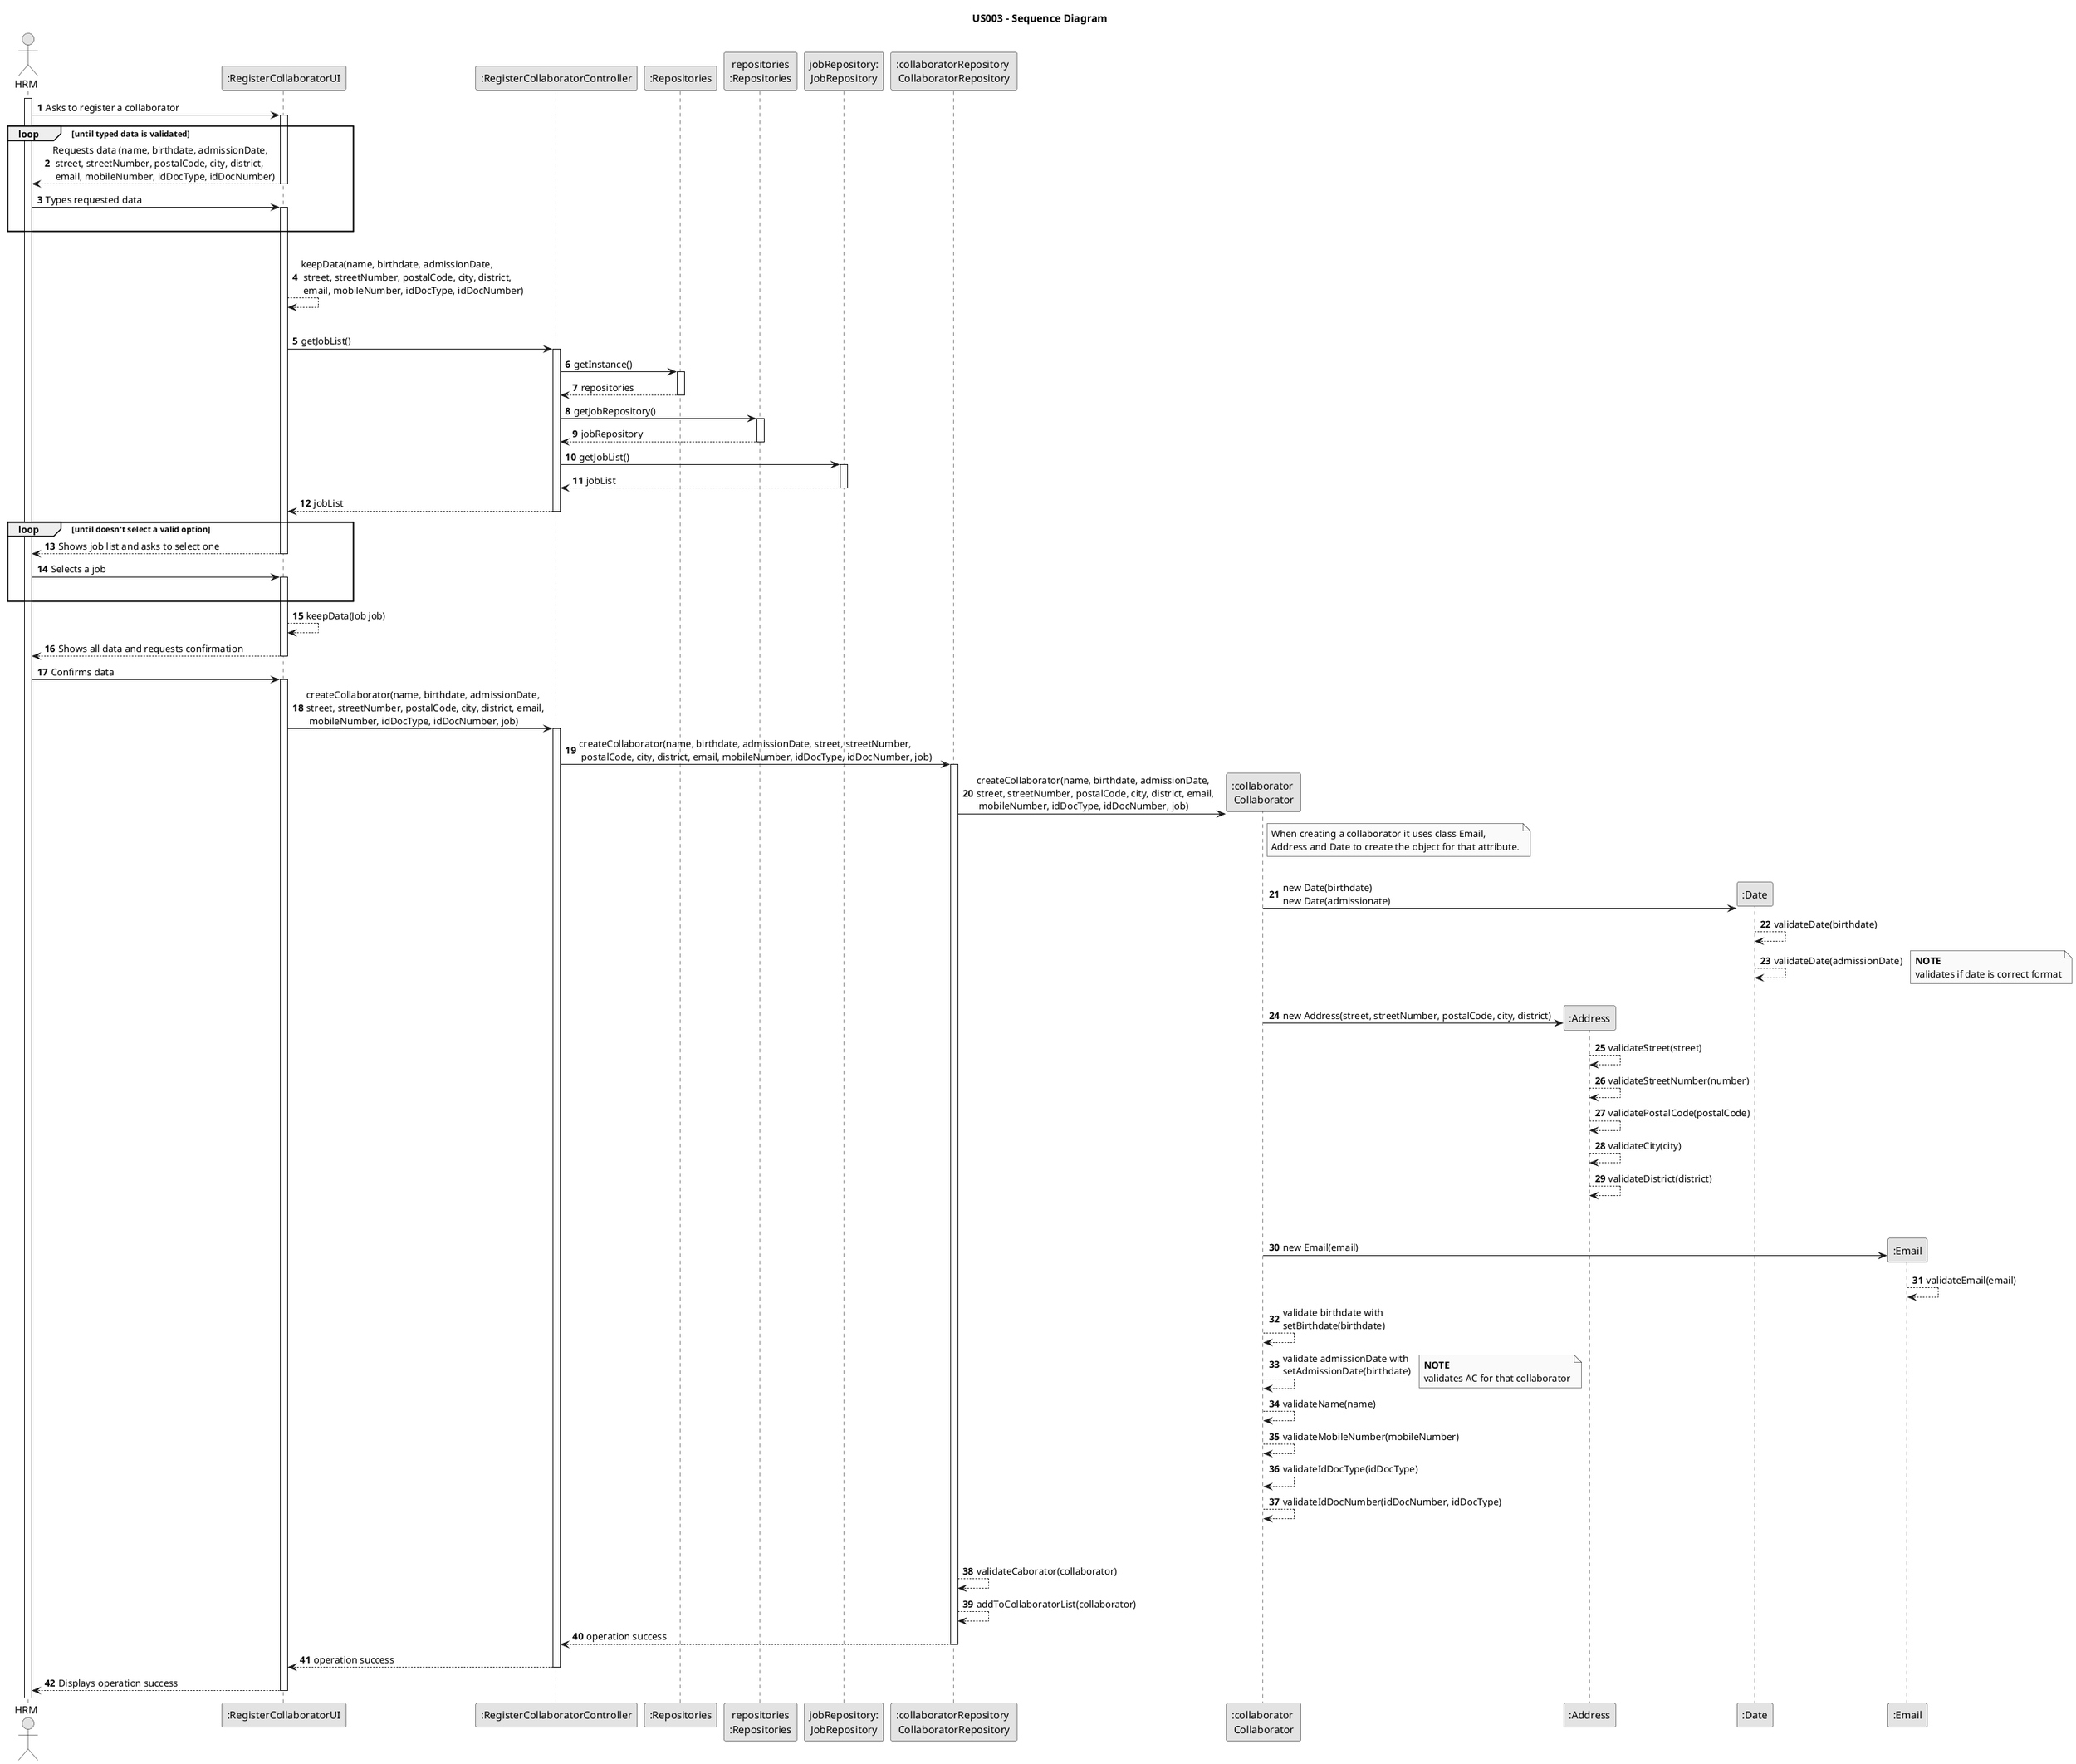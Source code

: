 @startuml
skinparam monochrome true
skinparam packageStyle rectangle
skinparam shadowing false

title US003 - Sequence Diagram

autonumber

actor "HRM" as HRM
participant ":RegisterCollaboratorUI" as UI
participant ":RegisterCollaboratorController" as CTRL
participant ":Repositories" as RepositorySingleton
participant "repositories\n:Repositories" as PLAT
participant "jobRepository:\nJobRepository" as JobRepository
participant ":collaboratorRepository \nCollaboratorRepository" as COLREP
participant ":collaborator \nCollaborator" as COL
participant ":Address" as Address
participant ":Date" as Date
participant ":Email" as Email

activate HRM

    HRM -> UI : Asks to register a collaborator

    activate UI
    loop until typed data is validated

        UI --> HRM : Requests data (name, birthdate, admissionDate,\n street, streetNumber, postalCode, city, district,\n email, mobileNumber, idDocType, idDocNumber)
    deactivate UI



    HRM -> UI : Types requested data


    activate UI
    |||

    end
    |||
        UI --> UI : keepData(name, birthdate, admissionDate,\n street, streetNumber, postalCode, city, district,\n email, mobileNumber, idDocType, idDocNumber)
        |||
        UI -> CTRL : getJobList()


        activate CTRL

            CTRL -> RepositorySingleton : getInstance()

            activate RepositorySingleton

            RepositorySingleton --> CTRL : repositories
            deactivate RepositorySingleton

            CTRL -> PLAT : getJobRepository()
            activate PLAT

            PLAT --> CTRL : jobRepository
            deactivate PLAT

            CTRL -> JobRepository : getJobList()
            activate JobRepository

            JobRepository --> CTRL : jobList
            deactivate JobRepository

            CTRL --> UI : jobList
        deactivate CTRL
        loop until doesn't select a valid option
        UI --> HRM : Shows job list and asks to select one
    deactivate UI

    HRM -> UI : Selects a job

    activate UI
    |||
    end loop

        UI --> UI : keepData(Job job)
        UI --> HRM : Shows all data and requests confirmation
    deactivate UI


    HRM -> UI : Confirms data

    activate UI

        UI -> CTRL : createCollaborator(name, birthdate, admissionDate,\nstreet, streetNumber, postalCode, city, district, email,\n mobileNumber, idDocType, idDocNumber, job)
        activate CTRL



            CTRL -> COLREP : createCollaborator(name, birthdate, admissionDate, street, streetNumber,\n postalCode, city, district, email, mobileNumber, idDocType, idDocNumber, job)
            activate COLREP

                COLREP -> COL** : createCollaborator(name, birthdate, admissionDate,\nstreet, streetNumber, postalCode, city, district, email,\n mobileNumber, idDocType, idDocNumber, job)
                note right of COL : When creating a collaborator it uses class Email,\nAddress and Date to create the object for that attribute.

              |||

               COL -> Date** : new Date(birthdate) \nnew Date(admissionate)

               Date --> Date : validateDate(birthdate)

               Date --> Date : validateDate(admissionDate)
               note right
               **NOTE**
               validates if date is correct format
               end note




               |||
               COL -> Address** : new Address(street, streetNumber, postalCode, city, district)

                Address --> Address : validateStreet(street)
                Address --> Address : validateStreetNumber(number)
                Address --> Address : validatePostalCode(postalCode)
                Address --> Address : validateCity(city)
                Address --> Address : validateDistrict(district)

                |||
                |||



                COL -> Email** : new Email(email)

                Email --> Email : validateEmail(email)

                COL --> COL : validate birthdate with \nsetBirthdate(birthdate)
                COL --> COL : validate admissionDate with \nsetAdmissionDate(birthdate)
                               note right
                                              **NOTE**
                                              validates AC for that collaborator
                                              end note
                COL --> COL : validateName(name)
                COL --> COL : validateMobileNumber(mobileNumber)
                COL --> COL : validateIdDocType(idDocType)
                COL --> COL : validateIdDocNumber(idDocNumber, idDocType)


                |||
                |||

                COLREP --> COLREP : validateCaborator(collaborator)
                COLREP --> COLREP : addToCollaboratorList(collaborator)
                COLREP --> CTRL : operation success

            deactivate COLREP

            CTRL --> UI : operation success
        deactivate CTRL

        UI --> HRM : Displays operation success
    deactivate UI



@enduml